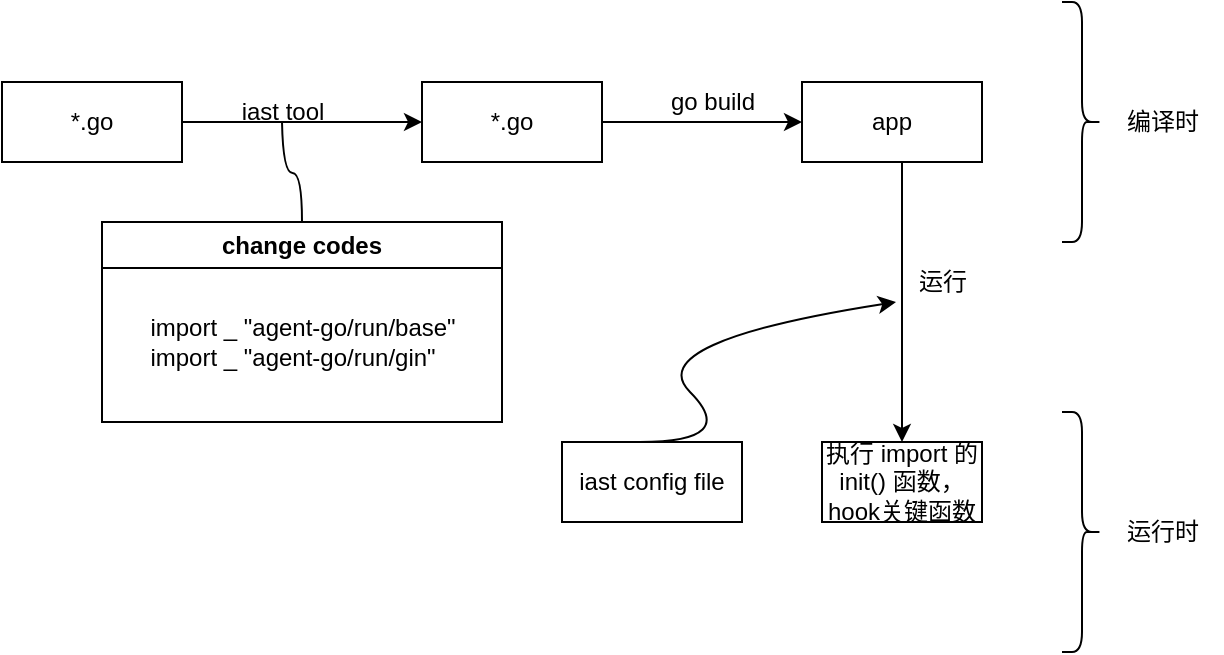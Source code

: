 <mxfile version="20.7.4" type="github">
  <diagram id="xUuNdD5Vor1HBEt4MOgl" name="第 1 页">
    <mxGraphModel dx="1434" dy="707" grid="1" gridSize="10" guides="1" tooltips="1" connect="1" arrows="1" fold="1" page="1" pageScale="1" pageWidth="827" pageHeight="1169" math="0" shadow="0">
      <root>
        <mxCell id="0" />
        <mxCell id="1" parent="0" />
        <mxCell id="1oA0DjMyb-HiSa-5rZvI-1" value="*.go" style="rounded=0;whiteSpace=wrap;html=1;" vertex="1" parent="1">
          <mxGeometry x="70" y="360" width="90" height="40" as="geometry" />
        </mxCell>
        <mxCell id="1oA0DjMyb-HiSa-5rZvI-2" value="*.go" style="rounded=0;whiteSpace=wrap;html=1;" vertex="1" parent="1">
          <mxGeometry x="280" y="360" width="90" height="40" as="geometry" />
        </mxCell>
        <mxCell id="1oA0DjMyb-HiSa-5rZvI-3" value="" style="endArrow=classic;html=1;rounded=0;entryX=0;entryY=0.5;entryDx=0;entryDy=0;" edge="1" parent="1" target="1oA0DjMyb-HiSa-5rZvI-2">
          <mxGeometry width="50" height="50" relative="1" as="geometry">
            <mxPoint x="160" y="380" as="sourcePoint" />
            <mxPoint x="210" y="330" as="targetPoint" />
          </mxGeometry>
        </mxCell>
        <mxCell id="1oA0DjMyb-HiSa-5rZvI-4" value="iast tool" style="text;html=1;align=center;verticalAlign=middle;resizable=0;points=[];autosize=1;strokeColor=none;fillColor=none;" vertex="1" parent="1">
          <mxGeometry x="180" y="360" width="60" height="30" as="geometry" />
        </mxCell>
        <mxCell id="1oA0DjMyb-HiSa-5rZvI-6" value="app" style="rounded=0;whiteSpace=wrap;html=1;" vertex="1" parent="1">
          <mxGeometry x="470" y="360" width="90" height="40" as="geometry" />
        </mxCell>
        <mxCell id="1oA0DjMyb-HiSa-5rZvI-7" value="" style="edgeStyle=none;orthogonalLoop=1;jettySize=auto;html=1;rounded=0;" edge="1" parent="1">
          <mxGeometry width="100" relative="1" as="geometry">
            <mxPoint x="370" y="380" as="sourcePoint" />
            <mxPoint x="470" y="380" as="targetPoint" />
            <Array as="points" />
          </mxGeometry>
        </mxCell>
        <mxCell id="1oA0DjMyb-HiSa-5rZvI-8" value="go build" style="text;html=1;align=center;verticalAlign=middle;resizable=0;points=[];autosize=1;strokeColor=none;fillColor=none;" vertex="1" parent="1">
          <mxGeometry x="390" y="355" width="70" height="30" as="geometry" />
        </mxCell>
        <mxCell id="1oA0DjMyb-HiSa-5rZvI-9" value="change codes" style="swimlane;whiteSpace=wrap;html=1;" vertex="1" parent="1">
          <mxGeometry x="120" y="430" width="200" height="100" as="geometry" />
        </mxCell>
        <mxCell id="1oA0DjMyb-HiSa-5rZvI-10" value="import _ &quot;agent-go/run/base&quot;&lt;br&gt;import _&amp;nbsp;&quot;agent-go/run/gin&quot;&amp;nbsp; &amp;nbsp;" style="text;html=1;align=center;verticalAlign=middle;resizable=0;points=[];autosize=1;strokeColor=none;fillColor=none;" vertex="1" parent="1oA0DjMyb-HiSa-5rZvI-9">
          <mxGeometry x="10" y="40" width="180" height="40" as="geometry" />
        </mxCell>
        <mxCell id="1oA0DjMyb-HiSa-5rZvI-19" value="" style="shape=curlyBracket;whiteSpace=wrap;html=1;rounded=1;flipH=1;labelPosition=right;verticalLabelPosition=middle;align=left;verticalAlign=middle;" vertex="1" parent="1">
          <mxGeometry x="600" y="320" width="20" height="120" as="geometry" />
        </mxCell>
        <mxCell id="1oA0DjMyb-HiSa-5rZvI-20" value="编译时" style="text;html=1;align=center;verticalAlign=middle;resizable=0;points=[];autosize=1;strokeColor=none;fillColor=none;" vertex="1" parent="1">
          <mxGeometry x="620" y="365" width="60" height="30" as="geometry" />
        </mxCell>
        <mxCell id="1oA0DjMyb-HiSa-5rZvI-21" value="" style="endArrow=none;html=1;rounded=0;exitX=0.5;exitY=0;exitDx=0;exitDy=0;edgeStyle=orthogonalEdgeStyle;curved=1;" edge="1" parent="1" source="1oA0DjMyb-HiSa-5rZvI-9">
          <mxGeometry width="50" height="50" relative="1" as="geometry">
            <mxPoint x="280" y="520" as="sourcePoint" />
            <mxPoint x="210" y="380" as="targetPoint" />
          </mxGeometry>
        </mxCell>
        <mxCell id="1oA0DjMyb-HiSa-5rZvI-22" value="" style="endArrow=classic;html=1;rounded=0;curved=1;" edge="1" parent="1">
          <mxGeometry width="50" height="50" relative="1" as="geometry">
            <mxPoint x="520" y="400" as="sourcePoint" />
            <mxPoint x="520" y="540" as="targetPoint" />
          </mxGeometry>
        </mxCell>
        <mxCell id="1oA0DjMyb-HiSa-5rZvI-25" value="运行" style="text;html=1;align=center;verticalAlign=middle;resizable=0;points=[];autosize=1;strokeColor=none;fillColor=none;" vertex="1" parent="1">
          <mxGeometry x="515" y="445" width="50" height="30" as="geometry" />
        </mxCell>
        <mxCell id="1oA0DjMyb-HiSa-5rZvI-26" value="" style="shape=curlyBracket;whiteSpace=wrap;html=1;rounded=1;flipH=1;labelPosition=right;verticalLabelPosition=middle;align=left;verticalAlign=middle;" vertex="1" parent="1">
          <mxGeometry x="600" y="525" width="20" height="120" as="geometry" />
        </mxCell>
        <mxCell id="1oA0DjMyb-HiSa-5rZvI-27" value="运行时" style="text;html=1;align=center;verticalAlign=middle;resizable=0;points=[];autosize=1;strokeColor=none;fillColor=none;" vertex="1" parent="1">
          <mxGeometry x="620" y="570" width="60" height="30" as="geometry" />
        </mxCell>
        <mxCell id="1oA0DjMyb-HiSa-5rZvI-28" value="执行 import 的 init() 函数，hook关键函数" style="whiteSpace=wrap;html=1;" vertex="1" parent="1">
          <mxGeometry x="480" y="540" width="80" height="40" as="geometry" />
        </mxCell>
        <mxCell id="1oA0DjMyb-HiSa-5rZvI-30" value="iast config file" style="rounded=0;whiteSpace=wrap;html=1;" vertex="1" parent="1">
          <mxGeometry x="350" y="540" width="90" height="40" as="geometry" />
        </mxCell>
        <mxCell id="1oA0DjMyb-HiSa-5rZvI-31" value="" style="curved=1;endArrow=classic;html=1;rounded=0;entryX=0.04;entryY=0.833;entryDx=0;entryDy=0;entryPerimeter=0;" edge="1" parent="1" target="1oA0DjMyb-HiSa-5rZvI-25">
          <mxGeometry width="50" height="50" relative="1" as="geometry">
            <mxPoint x="389" y="540" as="sourcePoint" />
            <mxPoint x="439" y="490" as="targetPoint" />
            <Array as="points">
              <mxPoint x="439" y="540" />
              <mxPoint x="389" y="490" />
            </Array>
          </mxGeometry>
        </mxCell>
      </root>
    </mxGraphModel>
  </diagram>
</mxfile>
